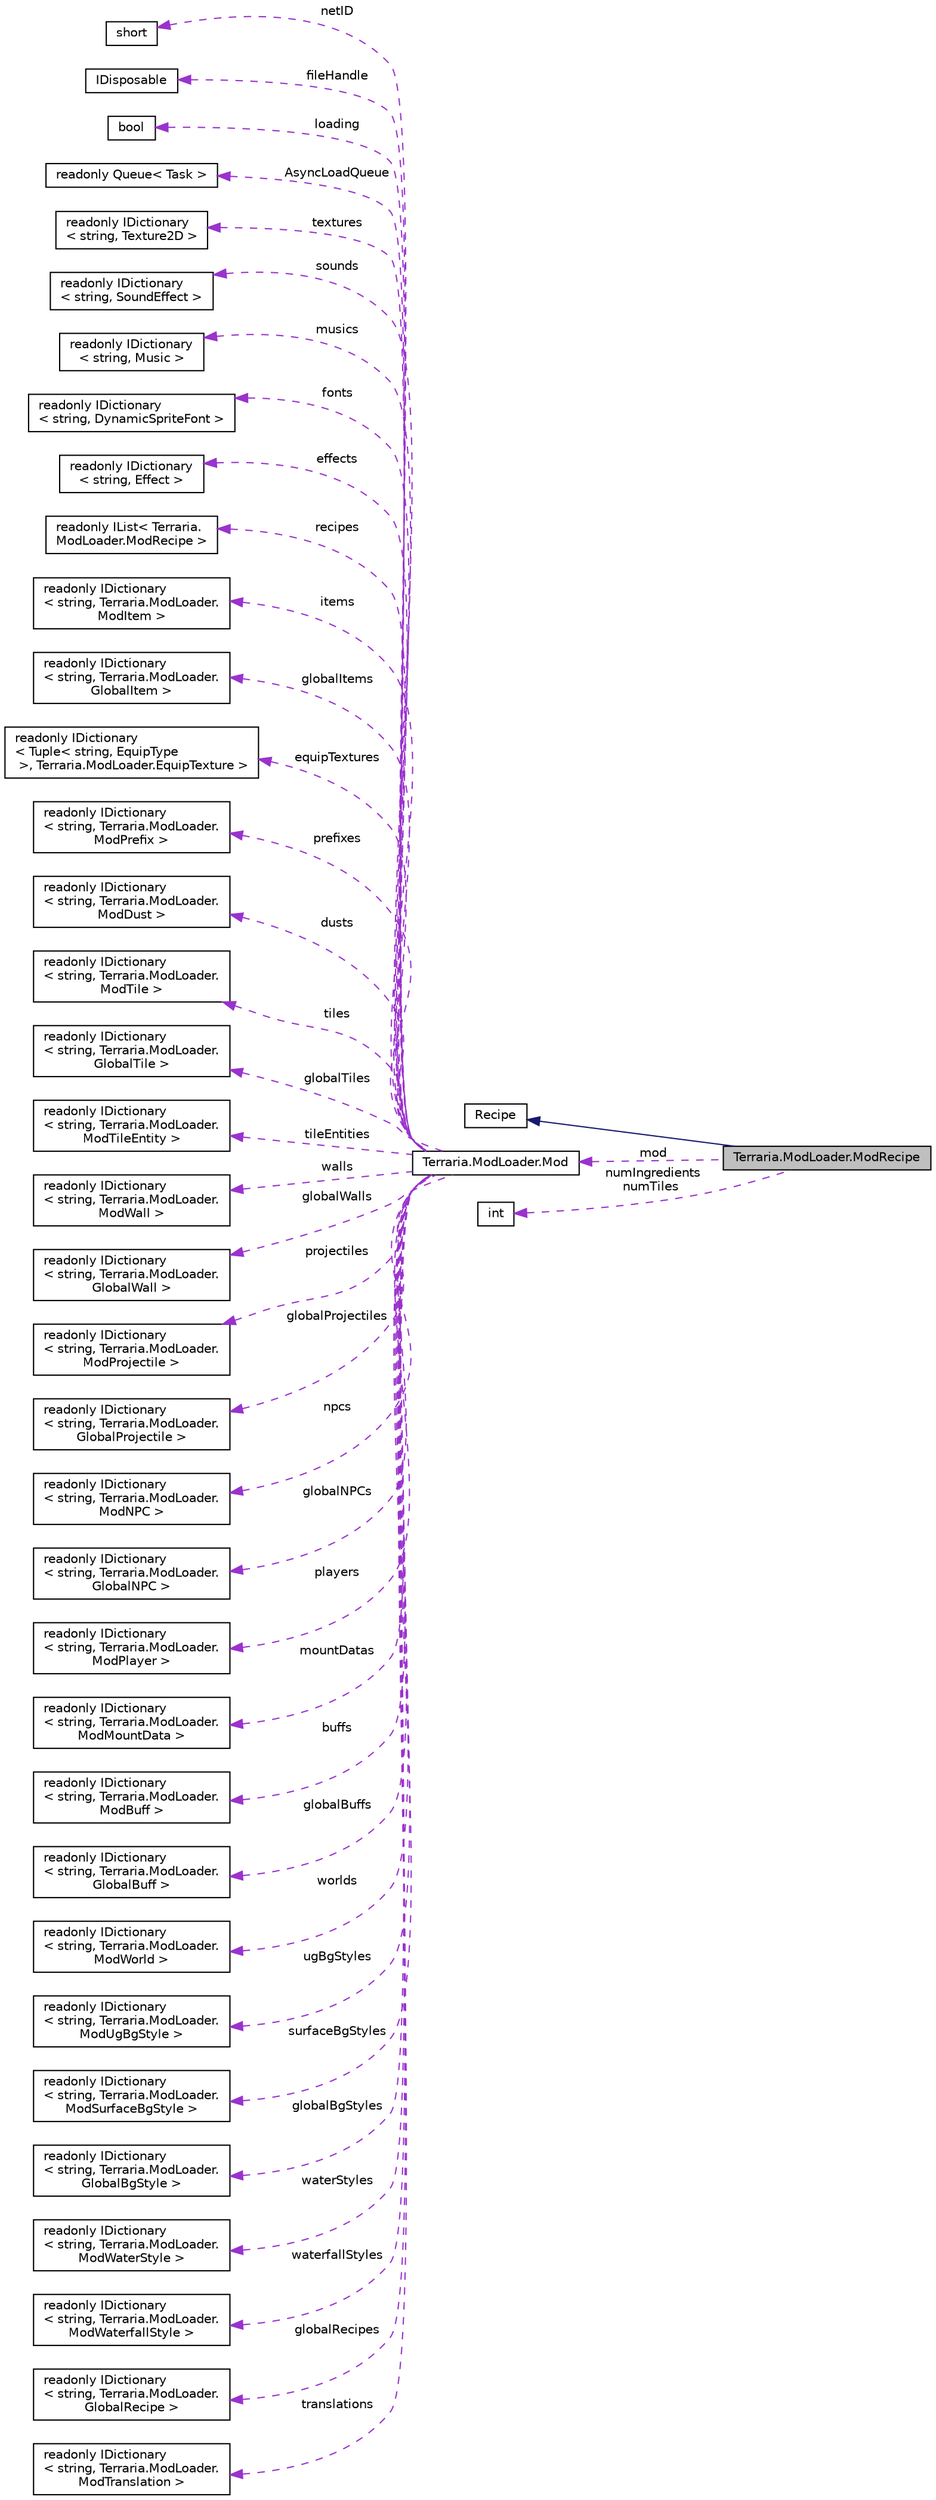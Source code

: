 digraph "Terraria.ModLoader.ModRecipe"
{
 // LATEX_PDF_SIZE
  edge [fontname="Helvetica",fontsize="10",labelfontname="Helvetica",labelfontsize="10"];
  node [fontname="Helvetica",fontsize="10",shape=record];
  rankdir="LR";
  Node1 [label="Terraria.ModLoader.ModRecipe",height=0.2,width=0.4,color="black", fillcolor="grey75", style="filled", fontcolor="black",tooltip="This class extends Terraria.Recipe, meaning you can use it in a similar manner to vanilla recipes...."];
  Node2 -> Node1 [dir="back",color="midnightblue",fontsize="10",style="solid",fontname="Helvetica"];
  Node2 [label="Recipe",height=0.2,width=0.4,color="black", fillcolor="white", style="filled",tooltip=" "];
  Node3 -> Node1 [dir="back",color="darkorchid3",fontsize="10",style="dashed",label=" mod" ,fontname="Helvetica"];
  Node3 [label="Terraria.ModLoader.Mod",height=0.2,width=0.4,color="black", fillcolor="white", style="filled",URL="$class_terraria_1_1_mod_loader_1_1_mod.html",tooltip="Mod is an abstract class that you will override. It serves as a central place from which the mod's co..."];
  Node4 -> Node3 [dir="back",color="darkorchid3",fontsize="10",style="dashed",label=" netID" ,fontname="Helvetica"];
  Node4 [label="short",height=0.2,width=0.4,color="black", fillcolor="white", style="filled",tooltip=" "];
  Node5 -> Node3 [dir="back",color="darkorchid3",fontsize="10",style="dashed",label=" fileHandle" ,fontname="Helvetica"];
  Node5 [label="IDisposable",height=0.2,width=0.4,color="black", fillcolor="white", style="filled",tooltip=" "];
  Node6 -> Node3 [dir="back",color="darkorchid3",fontsize="10",style="dashed",label=" loading" ,fontname="Helvetica"];
  Node6 [label="bool",height=0.2,width=0.4,color="black", fillcolor="white", style="filled",tooltip=" "];
  Node7 -> Node3 [dir="back",color="darkorchid3",fontsize="10",style="dashed",label=" AsyncLoadQueue" ,fontname="Helvetica"];
  Node7 [label="readonly Queue\< Task \>",height=0.2,width=0.4,color="black", fillcolor="white", style="filled",tooltip=" "];
  Node8 -> Node3 [dir="back",color="darkorchid3",fontsize="10",style="dashed",label=" textures" ,fontname="Helvetica"];
  Node8 [label="readonly IDictionary\l\< string, Texture2D \>",height=0.2,width=0.4,color="black", fillcolor="white", style="filled",tooltip=" "];
  Node9 -> Node3 [dir="back",color="darkorchid3",fontsize="10",style="dashed",label=" sounds" ,fontname="Helvetica"];
  Node9 [label="readonly IDictionary\l\< string, SoundEffect \>",height=0.2,width=0.4,color="black", fillcolor="white", style="filled",tooltip=" "];
  Node10 -> Node3 [dir="back",color="darkorchid3",fontsize="10",style="dashed",label=" musics" ,fontname="Helvetica"];
  Node10 [label="readonly IDictionary\l\< string, Music \>",height=0.2,width=0.4,color="black", fillcolor="white", style="filled",tooltip=" "];
  Node11 -> Node3 [dir="back",color="darkorchid3",fontsize="10",style="dashed",label=" fonts" ,fontname="Helvetica"];
  Node11 [label="readonly IDictionary\l\< string, DynamicSpriteFont \>",height=0.2,width=0.4,color="black", fillcolor="white", style="filled",tooltip=" "];
  Node12 -> Node3 [dir="back",color="darkorchid3",fontsize="10",style="dashed",label=" effects" ,fontname="Helvetica"];
  Node12 [label="readonly IDictionary\l\< string, Effect \>",height=0.2,width=0.4,color="black", fillcolor="white", style="filled",tooltip=" "];
  Node13 -> Node3 [dir="back",color="darkorchid3",fontsize="10",style="dashed",label=" recipes" ,fontname="Helvetica"];
  Node13 [label="readonly IList\< Terraria.\lModLoader.ModRecipe \>",height=0.2,width=0.4,color="black", fillcolor="white", style="filled",tooltip=" "];
  Node14 -> Node3 [dir="back",color="darkorchid3",fontsize="10",style="dashed",label=" items" ,fontname="Helvetica"];
  Node14 [label="readonly IDictionary\l\< string, Terraria.ModLoader.\lModItem \>",height=0.2,width=0.4,color="black", fillcolor="white", style="filled",tooltip=" "];
  Node15 -> Node3 [dir="back",color="darkorchid3",fontsize="10",style="dashed",label=" globalItems" ,fontname="Helvetica"];
  Node15 [label="readonly IDictionary\l\< string, Terraria.ModLoader.\lGlobalItem \>",height=0.2,width=0.4,color="black", fillcolor="white", style="filled",tooltip=" "];
  Node16 -> Node3 [dir="back",color="darkorchid3",fontsize="10",style="dashed",label=" equipTextures" ,fontname="Helvetica"];
  Node16 [label="readonly IDictionary\l\< Tuple\< string, EquipType\l \>, Terraria.ModLoader.EquipTexture \>",height=0.2,width=0.4,color="black", fillcolor="white", style="filled",tooltip=" "];
  Node17 -> Node3 [dir="back",color="darkorchid3",fontsize="10",style="dashed",label=" prefixes" ,fontname="Helvetica"];
  Node17 [label="readonly IDictionary\l\< string, Terraria.ModLoader.\lModPrefix \>",height=0.2,width=0.4,color="black", fillcolor="white", style="filled",tooltip=" "];
  Node18 -> Node3 [dir="back",color="darkorchid3",fontsize="10",style="dashed",label=" dusts" ,fontname="Helvetica"];
  Node18 [label="readonly IDictionary\l\< string, Terraria.ModLoader.\lModDust \>",height=0.2,width=0.4,color="black", fillcolor="white", style="filled",tooltip=" "];
  Node19 -> Node3 [dir="back",color="darkorchid3",fontsize="10",style="dashed",label=" tiles" ,fontname="Helvetica"];
  Node19 [label="readonly IDictionary\l\< string, Terraria.ModLoader.\lModTile \>",height=0.2,width=0.4,color="black", fillcolor="white", style="filled",tooltip=" "];
  Node20 -> Node3 [dir="back",color="darkorchid3",fontsize="10",style="dashed",label=" globalTiles" ,fontname="Helvetica"];
  Node20 [label="readonly IDictionary\l\< string, Terraria.ModLoader.\lGlobalTile \>",height=0.2,width=0.4,color="black", fillcolor="white", style="filled",tooltip=" "];
  Node21 -> Node3 [dir="back",color="darkorchid3",fontsize="10",style="dashed",label=" tileEntities" ,fontname="Helvetica"];
  Node21 [label="readonly IDictionary\l\< string, Terraria.ModLoader.\lModTileEntity \>",height=0.2,width=0.4,color="black", fillcolor="white", style="filled",tooltip=" "];
  Node22 -> Node3 [dir="back",color="darkorchid3",fontsize="10",style="dashed",label=" walls" ,fontname="Helvetica"];
  Node22 [label="readonly IDictionary\l\< string, Terraria.ModLoader.\lModWall \>",height=0.2,width=0.4,color="black", fillcolor="white", style="filled",tooltip=" "];
  Node23 -> Node3 [dir="back",color="darkorchid3",fontsize="10",style="dashed",label=" globalWalls" ,fontname="Helvetica"];
  Node23 [label="readonly IDictionary\l\< string, Terraria.ModLoader.\lGlobalWall \>",height=0.2,width=0.4,color="black", fillcolor="white", style="filled",tooltip=" "];
  Node24 -> Node3 [dir="back",color="darkorchid3",fontsize="10",style="dashed",label=" projectiles" ,fontname="Helvetica"];
  Node24 [label="readonly IDictionary\l\< string, Terraria.ModLoader.\lModProjectile \>",height=0.2,width=0.4,color="black", fillcolor="white", style="filled",tooltip=" "];
  Node25 -> Node3 [dir="back",color="darkorchid3",fontsize="10",style="dashed",label=" globalProjectiles" ,fontname="Helvetica"];
  Node25 [label="readonly IDictionary\l\< string, Terraria.ModLoader.\lGlobalProjectile \>",height=0.2,width=0.4,color="black", fillcolor="white", style="filled",tooltip=" "];
  Node26 -> Node3 [dir="back",color="darkorchid3",fontsize="10",style="dashed",label=" npcs" ,fontname="Helvetica"];
  Node26 [label="readonly IDictionary\l\< string, Terraria.ModLoader.\lModNPC \>",height=0.2,width=0.4,color="black", fillcolor="white", style="filled",tooltip=" "];
  Node27 -> Node3 [dir="back",color="darkorchid3",fontsize="10",style="dashed",label=" globalNPCs" ,fontname="Helvetica"];
  Node27 [label="readonly IDictionary\l\< string, Terraria.ModLoader.\lGlobalNPC \>",height=0.2,width=0.4,color="black", fillcolor="white", style="filled",tooltip=" "];
  Node28 -> Node3 [dir="back",color="darkorchid3",fontsize="10",style="dashed",label=" players" ,fontname="Helvetica"];
  Node28 [label="readonly IDictionary\l\< string, Terraria.ModLoader.\lModPlayer \>",height=0.2,width=0.4,color="black", fillcolor="white", style="filled",tooltip=" "];
  Node29 -> Node3 [dir="back",color="darkorchid3",fontsize="10",style="dashed",label=" mountDatas" ,fontname="Helvetica"];
  Node29 [label="readonly IDictionary\l\< string, Terraria.ModLoader.\lModMountData \>",height=0.2,width=0.4,color="black", fillcolor="white", style="filled",tooltip=" "];
  Node30 -> Node3 [dir="back",color="darkorchid3",fontsize="10",style="dashed",label=" buffs" ,fontname="Helvetica"];
  Node30 [label="readonly IDictionary\l\< string, Terraria.ModLoader.\lModBuff \>",height=0.2,width=0.4,color="black", fillcolor="white", style="filled",tooltip=" "];
  Node31 -> Node3 [dir="back",color="darkorchid3",fontsize="10",style="dashed",label=" globalBuffs" ,fontname="Helvetica"];
  Node31 [label="readonly IDictionary\l\< string, Terraria.ModLoader.\lGlobalBuff \>",height=0.2,width=0.4,color="black", fillcolor="white", style="filled",tooltip=" "];
  Node32 -> Node3 [dir="back",color="darkorchid3",fontsize="10",style="dashed",label=" worlds" ,fontname="Helvetica"];
  Node32 [label="readonly IDictionary\l\< string, Terraria.ModLoader.\lModWorld \>",height=0.2,width=0.4,color="black", fillcolor="white", style="filled",tooltip=" "];
  Node33 -> Node3 [dir="back",color="darkorchid3",fontsize="10",style="dashed",label=" ugBgStyles" ,fontname="Helvetica"];
  Node33 [label="readonly IDictionary\l\< string, Terraria.ModLoader.\lModUgBgStyle \>",height=0.2,width=0.4,color="black", fillcolor="white", style="filled",tooltip=" "];
  Node34 -> Node3 [dir="back",color="darkorchid3",fontsize="10",style="dashed",label=" surfaceBgStyles" ,fontname="Helvetica"];
  Node34 [label="readonly IDictionary\l\< string, Terraria.ModLoader.\lModSurfaceBgStyle \>",height=0.2,width=0.4,color="black", fillcolor="white", style="filled",tooltip=" "];
  Node35 -> Node3 [dir="back",color="darkorchid3",fontsize="10",style="dashed",label=" globalBgStyles" ,fontname="Helvetica"];
  Node35 [label="readonly IDictionary\l\< string, Terraria.ModLoader.\lGlobalBgStyle \>",height=0.2,width=0.4,color="black", fillcolor="white", style="filled",tooltip=" "];
  Node36 -> Node3 [dir="back",color="darkorchid3",fontsize="10",style="dashed",label=" waterStyles" ,fontname="Helvetica"];
  Node36 [label="readonly IDictionary\l\< string, Terraria.ModLoader.\lModWaterStyle \>",height=0.2,width=0.4,color="black", fillcolor="white", style="filled",tooltip=" "];
  Node37 -> Node3 [dir="back",color="darkorchid3",fontsize="10",style="dashed",label=" waterfallStyles" ,fontname="Helvetica"];
  Node37 [label="readonly IDictionary\l\< string, Terraria.ModLoader.\lModWaterfallStyle \>",height=0.2,width=0.4,color="black", fillcolor="white", style="filled",tooltip=" "];
  Node38 -> Node3 [dir="back",color="darkorchid3",fontsize="10",style="dashed",label=" globalRecipes" ,fontname="Helvetica"];
  Node38 [label="readonly IDictionary\l\< string, Terraria.ModLoader.\lGlobalRecipe \>",height=0.2,width=0.4,color="black", fillcolor="white", style="filled",tooltip=" "];
  Node39 -> Node3 [dir="back",color="darkorchid3",fontsize="10",style="dashed",label=" translations" ,fontname="Helvetica"];
  Node39 [label="readonly IDictionary\l\< string, Terraria.ModLoader.\lModTranslation \>",height=0.2,width=0.4,color="black", fillcolor="white", style="filled",tooltip=" "];
  Node40 -> Node1 [dir="back",color="darkorchid3",fontsize="10",style="dashed",label=" numIngredients\nnumTiles" ,fontname="Helvetica"];
  Node40 [label="int",height=0.2,width=0.4,color="black", fillcolor="white", style="filled",tooltip=" "];
}
